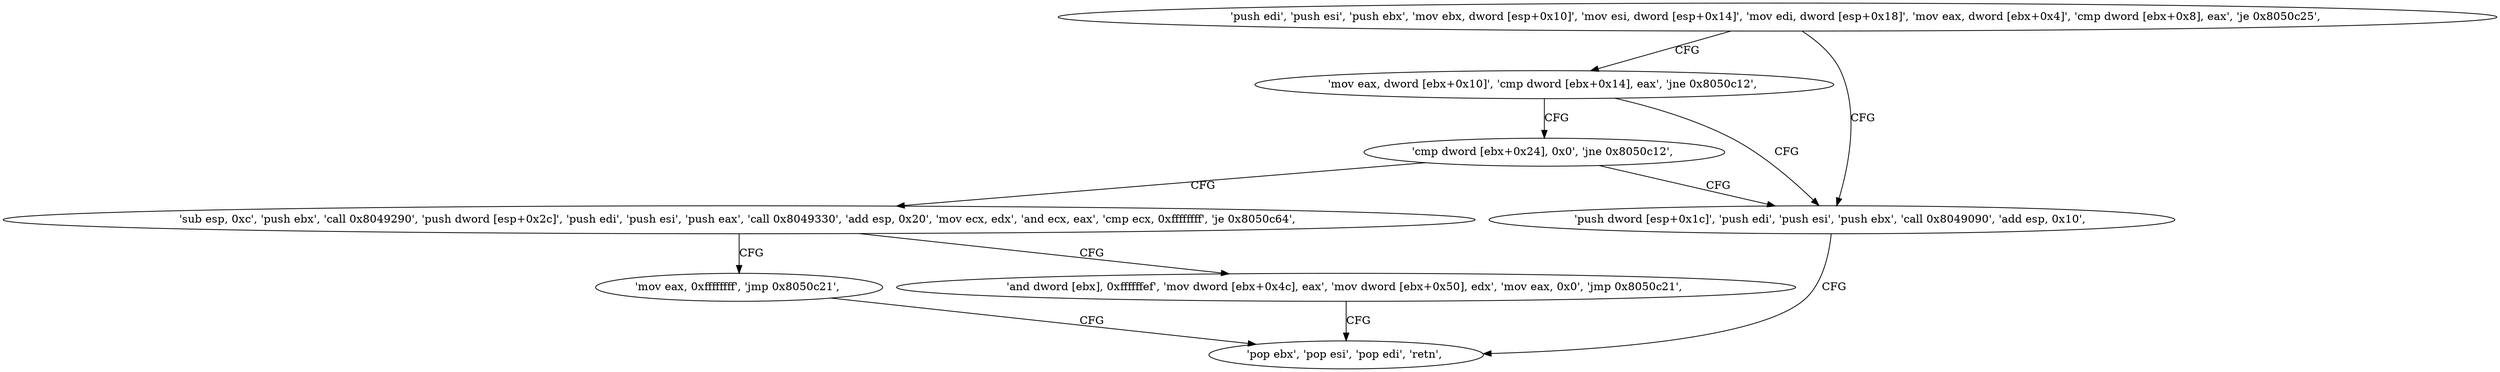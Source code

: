 digraph "func" {
"134548475" [label = "'push edi', 'push esi', 'push ebx', 'mov ebx, dword [esp+0x10]', 'mov esi, dword [esp+0x14]', 'mov edi, dword [esp+0x18]', 'mov eax, dword [ebx+0x4]', 'cmp dword [ebx+0x8], eax', 'je 0x8050c25', " ]
"134548517" [label = "'mov eax, dword [ebx+0x10]', 'cmp dword [ebx+0x14], eax', 'jne 0x8050c12', " ]
"134548498" [label = "'push dword [esp+0x1c]', 'push edi', 'push esi', 'push ebx', 'call 0x8049090', 'add esp, 0x10', " ]
"134548525" [label = "'cmp dword [ebx+0x24], 0x0', 'jne 0x8050c12', " ]
"134548513" [label = "'pop ebx', 'pop esi', 'pop edi', 'retn', " ]
"134548531" [label = "'sub esp, 0xc', 'push ebx', 'call 0x8049290', 'push dword [esp+0x2c]', 'push edi', 'push esi', 'push eax', 'call 0x8049330', 'add esp, 0x20', 'mov ecx, edx', 'and ecx, eax', 'cmp ecx, 0xffffffff', 'je 0x8050c64', " ]
"134548580" [label = "'mov eax, 0xffffffff', 'jmp 0x8050c21', " ]
"134548564" [label = "'and dword [ebx], 0xffffffef', 'mov dword [ebx+0x4c], eax', 'mov dword [ebx+0x50], edx', 'mov eax, 0x0', 'jmp 0x8050c21', " ]
"134548475" -> "134548517" [ label = "CFG" ]
"134548475" -> "134548498" [ label = "CFG" ]
"134548517" -> "134548498" [ label = "CFG" ]
"134548517" -> "134548525" [ label = "CFG" ]
"134548498" -> "134548513" [ label = "CFG" ]
"134548525" -> "134548498" [ label = "CFG" ]
"134548525" -> "134548531" [ label = "CFG" ]
"134548531" -> "134548580" [ label = "CFG" ]
"134548531" -> "134548564" [ label = "CFG" ]
"134548580" -> "134548513" [ label = "CFG" ]
"134548564" -> "134548513" [ label = "CFG" ]
}
